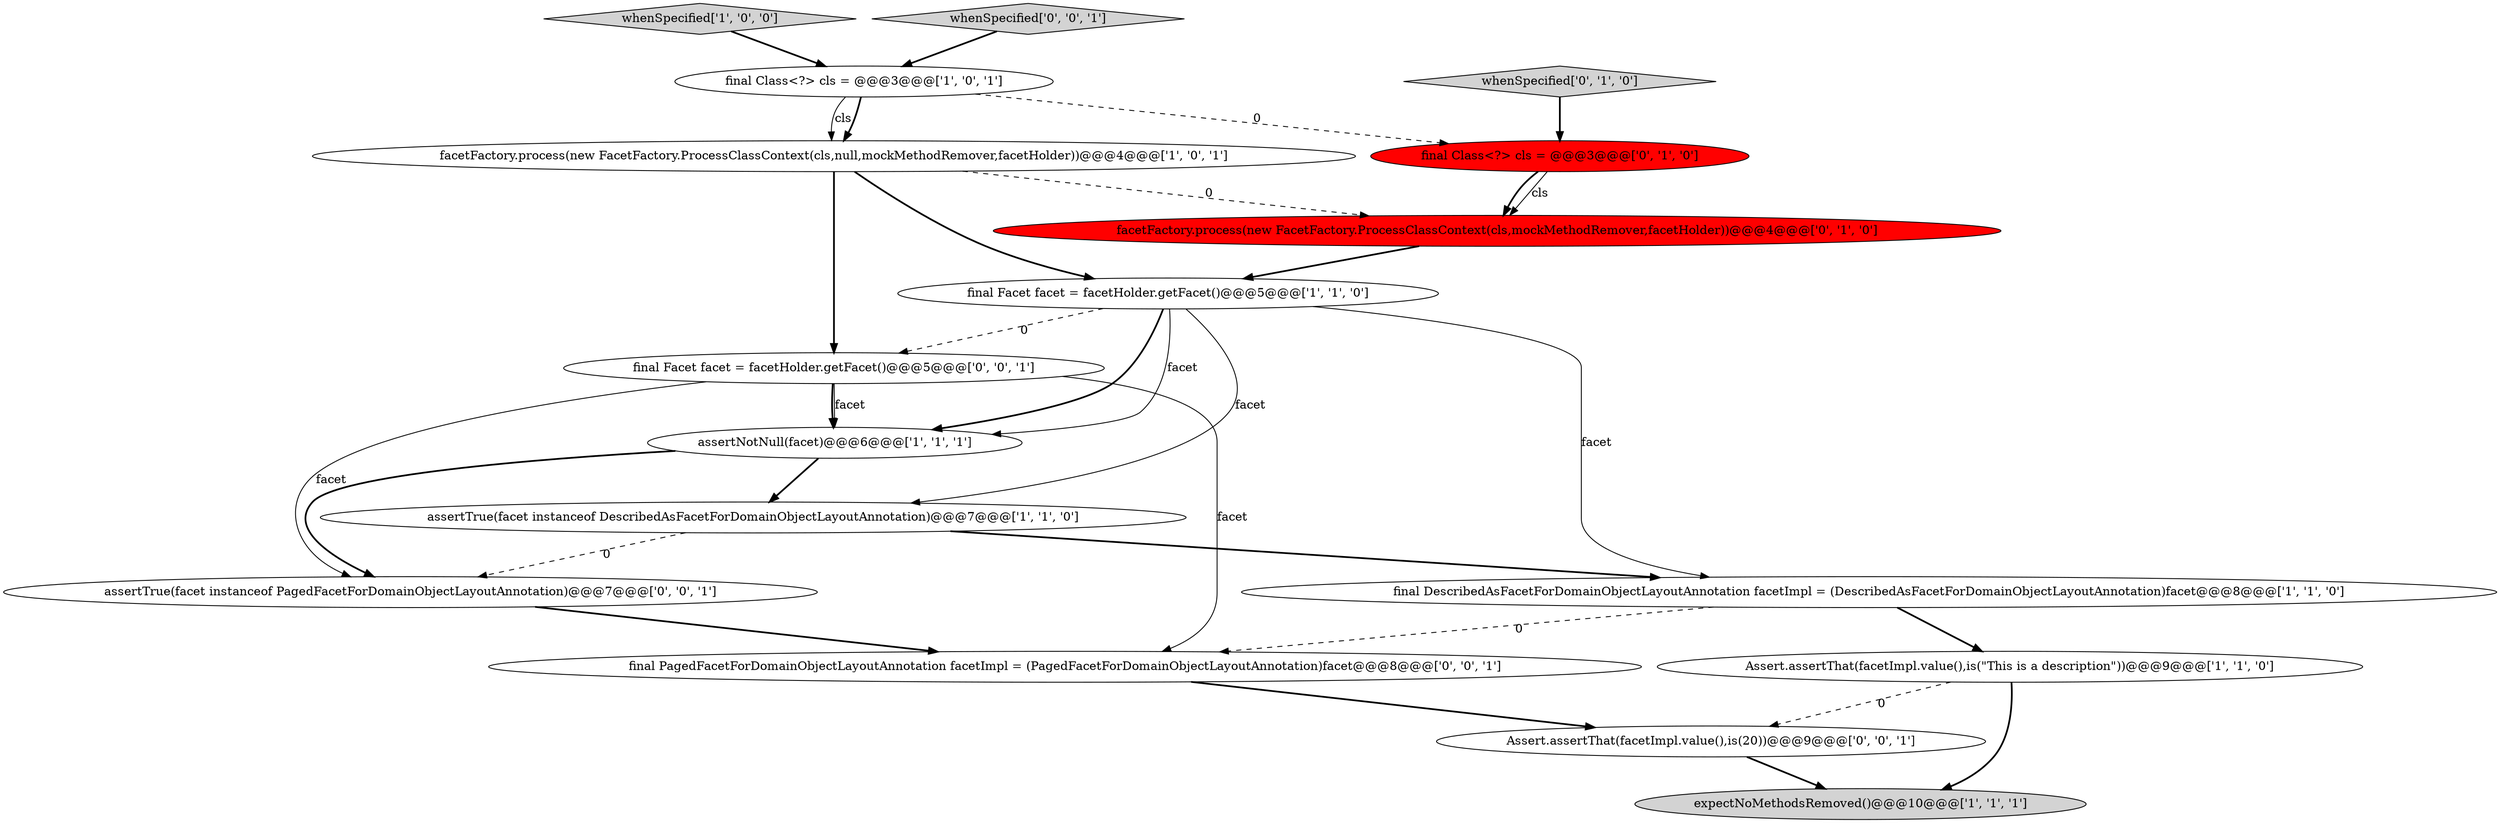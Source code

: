 digraph {
1 [style = filled, label = "final Class<?> cls = @@@3@@@['1', '0', '1']", fillcolor = white, shape = ellipse image = "AAA0AAABBB1BBB"];
5 [style = filled, label = "expectNoMethodsRemoved()@@@10@@@['1', '1', '1']", fillcolor = lightgray, shape = ellipse image = "AAA0AAABBB1BBB"];
15 [style = filled, label = "final PagedFacetForDomainObjectLayoutAnnotation facetImpl = (PagedFacetForDomainObjectLayoutAnnotation)facet@@@8@@@['0', '0', '1']", fillcolor = white, shape = ellipse image = "AAA0AAABBB3BBB"];
9 [style = filled, label = "final Class<?> cls = @@@3@@@['0', '1', '0']", fillcolor = red, shape = ellipse image = "AAA1AAABBB2BBB"];
13 [style = filled, label = "Assert.assertThat(facetImpl.value(),is(20))@@@9@@@['0', '0', '1']", fillcolor = white, shape = ellipse image = "AAA0AAABBB3BBB"];
16 [style = filled, label = "assertTrue(facet instanceof PagedFacetForDomainObjectLayoutAnnotation)@@@7@@@['0', '0', '1']", fillcolor = white, shape = ellipse image = "AAA0AAABBB3BBB"];
4 [style = filled, label = "assertTrue(facet instanceof DescribedAsFacetForDomainObjectLayoutAnnotation)@@@7@@@['1', '1', '0']", fillcolor = white, shape = ellipse image = "AAA0AAABBB1BBB"];
8 [style = filled, label = "assertNotNull(facet)@@@6@@@['1', '1', '1']", fillcolor = white, shape = ellipse image = "AAA0AAABBB1BBB"];
12 [style = filled, label = "final Facet facet = facetHolder.getFacet()@@@5@@@['0', '0', '1']", fillcolor = white, shape = ellipse image = "AAA0AAABBB3BBB"];
3 [style = filled, label = "Assert.assertThat(facetImpl.value(),is(\"This is a description\"))@@@9@@@['1', '1', '0']", fillcolor = white, shape = ellipse image = "AAA0AAABBB1BBB"];
10 [style = filled, label = "facetFactory.process(new FacetFactory.ProcessClassContext(cls,mockMethodRemover,facetHolder))@@@4@@@['0', '1', '0']", fillcolor = red, shape = ellipse image = "AAA1AAABBB2BBB"];
0 [style = filled, label = "final Facet facet = facetHolder.getFacet()@@@5@@@['1', '1', '0']", fillcolor = white, shape = ellipse image = "AAA0AAABBB1BBB"];
6 [style = filled, label = "whenSpecified['1', '0', '0']", fillcolor = lightgray, shape = diamond image = "AAA0AAABBB1BBB"];
7 [style = filled, label = "final DescribedAsFacetForDomainObjectLayoutAnnotation facetImpl = (DescribedAsFacetForDomainObjectLayoutAnnotation)facet@@@8@@@['1', '1', '0']", fillcolor = white, shape = ellipse image = "AAA0AAABBB1BBB"];
2 [style = filled, label = "facetFactory.process(new FacetFactory.ProcessClassContext(cls,null,mockMethodRemover,facetHolder))@@@4@@@['1', '0', '1']", fillcolor = white, shape = ellipse image = "AAA0AAABBB1BBB"];
11 [style = filled, label = "whenSpecified['0', '1', '0']", fillcolor = lightgray, shape = diamond image = "AAA0AAABBB2BBB"];
14 [style = filled, label = "whenSpecified['0', '0', '1']", fillcolor = lightgray, shape = diamond image = "AAA0AAABBB3BBB"];
8->16 [style = bold, label=""];
16->15 [style = bold, label=""];
15->13 [style = bold, label=""];
0->8 [style = solid, label="facet"];
4->16 [style = dashed, label="0"];
0->7 [style = solid, label="facet"];
1->9 [style = dashed, label="0"];
12->16 [style = solid, label="facet"];
9->10 [style = solid, label="cls"];
9->10 [style = bold, label=""];
0->12 [style = dashed, label="0"];
11->9 [style = bold, label=""];
3->13 [style = dashed, label="0"];
7->3 [style = bold, label=""];
4->7 [style = bold, label=""];
2->12 [style = bold, label=""];
14->1 [style = bold, label=""];
2->10 [style = dashed, label="0"];
12->15 [style = solid, label="facet"];
6->1 [style = bold, label=""];
3->5 [style = bold, label=""];
2->0 [style = bold, label=""];
1->2 [style = solid, label="cls"];
12->8 [style = bold, label=""];
10->0 [style = bold, label=""];
0->8 [style = bold, label=""];
13->5 [style = bold, label=""];
7->15 [style = dashed, label="0"];
1->2 [style = bold, label=""];
8->4 [style = bold, label=""];
12->8 [style = solid, label="facet"];
0->4 [style = solid, label="facet"];
}
